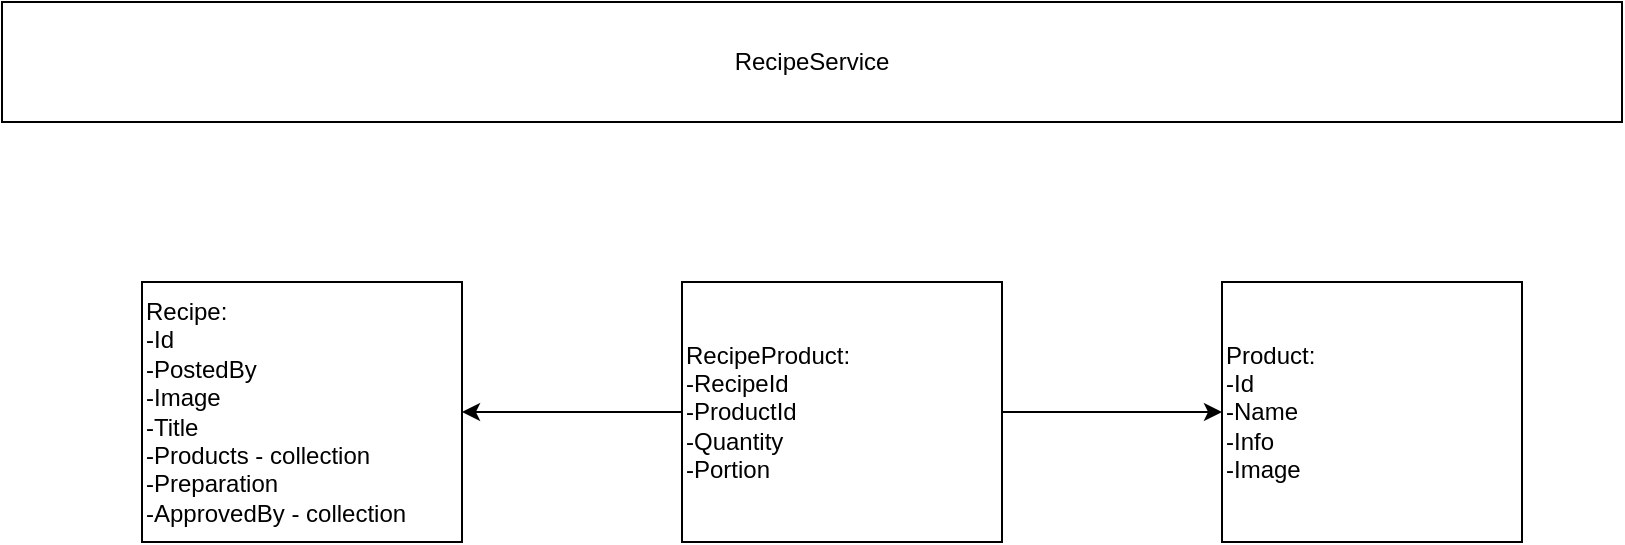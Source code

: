 <mxfile version="24.2.5" type="device">
  <diagram name="Страница-1" id="lXZr69fEtv8op0BBBUZE">
    <mxGraphModel dx="2074" dy="1098" grid="1" gridSize="10" guides="1" tooltips="1" connect="1" arrows="1" fold="1" page="1" pageScale="1" pageWidth="827" pageHeight="1169" math="0" shadow="0">
      <root>
        <mxCell id="0" />
        <mxCell id="1" parent="0" />
        <mxCell id="2w9o94J1kdJWiXFDAASa-1" value="RecipeService" style="rounded=0;whiteSpace=wrap;html=1;" vertex="1" parent="1">
          <mxGeometry x="10" y="20" width="810" height="60" as="geometry" />
        </mxCell>
        <mxCell id="2w9o94J1kdJWiXFDAASa-2" value="&lt;div&gt;Recipe:&lt;/div&gt;&lt;div&gt;-Id&lt;/div&gt;&lt;div&gt;-PostedBy&lt;/div&gt;&lt;div&gt;-Image&lt;/div&gt;&lt;div&gt;-Title&lt;/div&gt;&lt;div&gt;-Products - collection&lt;/div&gt;&lt;div&gt;-Preparation&lt;/div&gt;&lt;div&gt;-ApprovedBy - collection&lt;/div&gt;" style="rounded=0;whiteSpace=wrap;html=1;align=left;" vertex="1" parent="1">
          <mxGeometry x="80" y="160" width="160" height="130" as="geometry" />
        </mxCell>
        <mxCell id="2w9o94J1kdJWiXFDAASa-3" value="Product:&lt;div&gt;-Id&lt;/div&gt;&lt;div&gt;-Name&lt;/div&gt;&lt;div&gt;-Info&lt;/div&gt;&lt;div&gt;-Image&lt;/div&gt;" style="rounded=0;whiteSpace=wrap;html=1;align=left;" vertex="1" parent="1">
          <mxGeometry x="620" y="160" width="150" height="130" as="geometry" />
        </mxCell>
        <mxCell id="2w9o94J1kdJWiXFDAASa-7" value="" style="edgeStyle=orthogonalEdgeStyle;rounded=0;orthogonalLoop=1;jettySize=auto;html=1;" edge="1" parent="1" source="2w9o94J1kdJWiXFDAASa-4" target="2w9o94J1kdJWiXFDAASa-2">
          <mxGeometry relative="1" as="geometry">
            <Array as="points">
              <mxPoint x="270" y="225" />
              <mxPoint x="270" y="225" />
            </Array>
          </mxGeometry>
        </mxCell>
        <mxCell id="2w9o94J1kdJWiXFDAASa-8" value="" style="edgeStyle=orthogonalEdgeStyle;rounded=0;orthogonalLoop=1;jettySize=auto;html=1;" edge="1" parent="1" source="2w9o94J1kdJWiXFDAASa-4" target="2w9o94J1kdJWiXFDAASa-3">
          <mxGeometry relative="1" as="geometry" />
        </mxCell>
        <mxCell id="2w9o94J1kdJWiXFDAASa-4" value="RecipeProduct:&lt;div&gt;-RecipeId&lt;/div&gt;&lt;div&gt;-ProductId&lt;/div&gt;&lt;div&gt;-Quantity&lt;/div&gt;&lt;div&gt;-Portion&lt;/div&gt;" style="rounded=0;whiteSpace=wrap;html=1;align=left;" vertex="1" parent="1">
          <mxGeometry x="350" y="160" width="160" height="130" as="geometry" />
        </mxCell>
      </root>
    </mxGraphModel>
  </diagram>
</mxfile>
